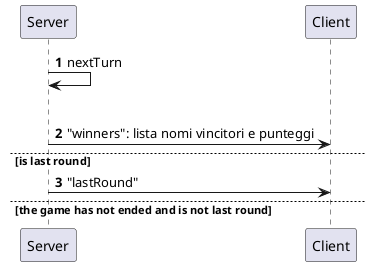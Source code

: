 @startuml
'https://plantuml.com/sequence-diagram

autonumber

'Client -> Server:
Server->Server: nextTurn
alt game is ended
Server->Client: "winners": lista nomi vincitori e punteggi
else is last round
Server->Client: "lastRound"
'poi è come in game phase
else the game has not ended and is not last round
'come in game phase
else
@enduml